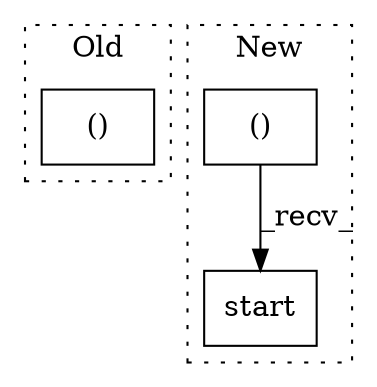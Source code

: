 digraph G {
subgraph cluster0 {
1 [label="()" a="106" s="9639" l="35" shape="box"];
label = "Old";
style="dotted";
}
subgraph cluster1 {
2 [label="start" a="32" s="11640" l="7" shape="box"];
3 [label="()" a="106" s="11571" l="59" shape="box"];
label = "New";
style="dotted";
}
3 -> 2 [label="_recv_"];
}